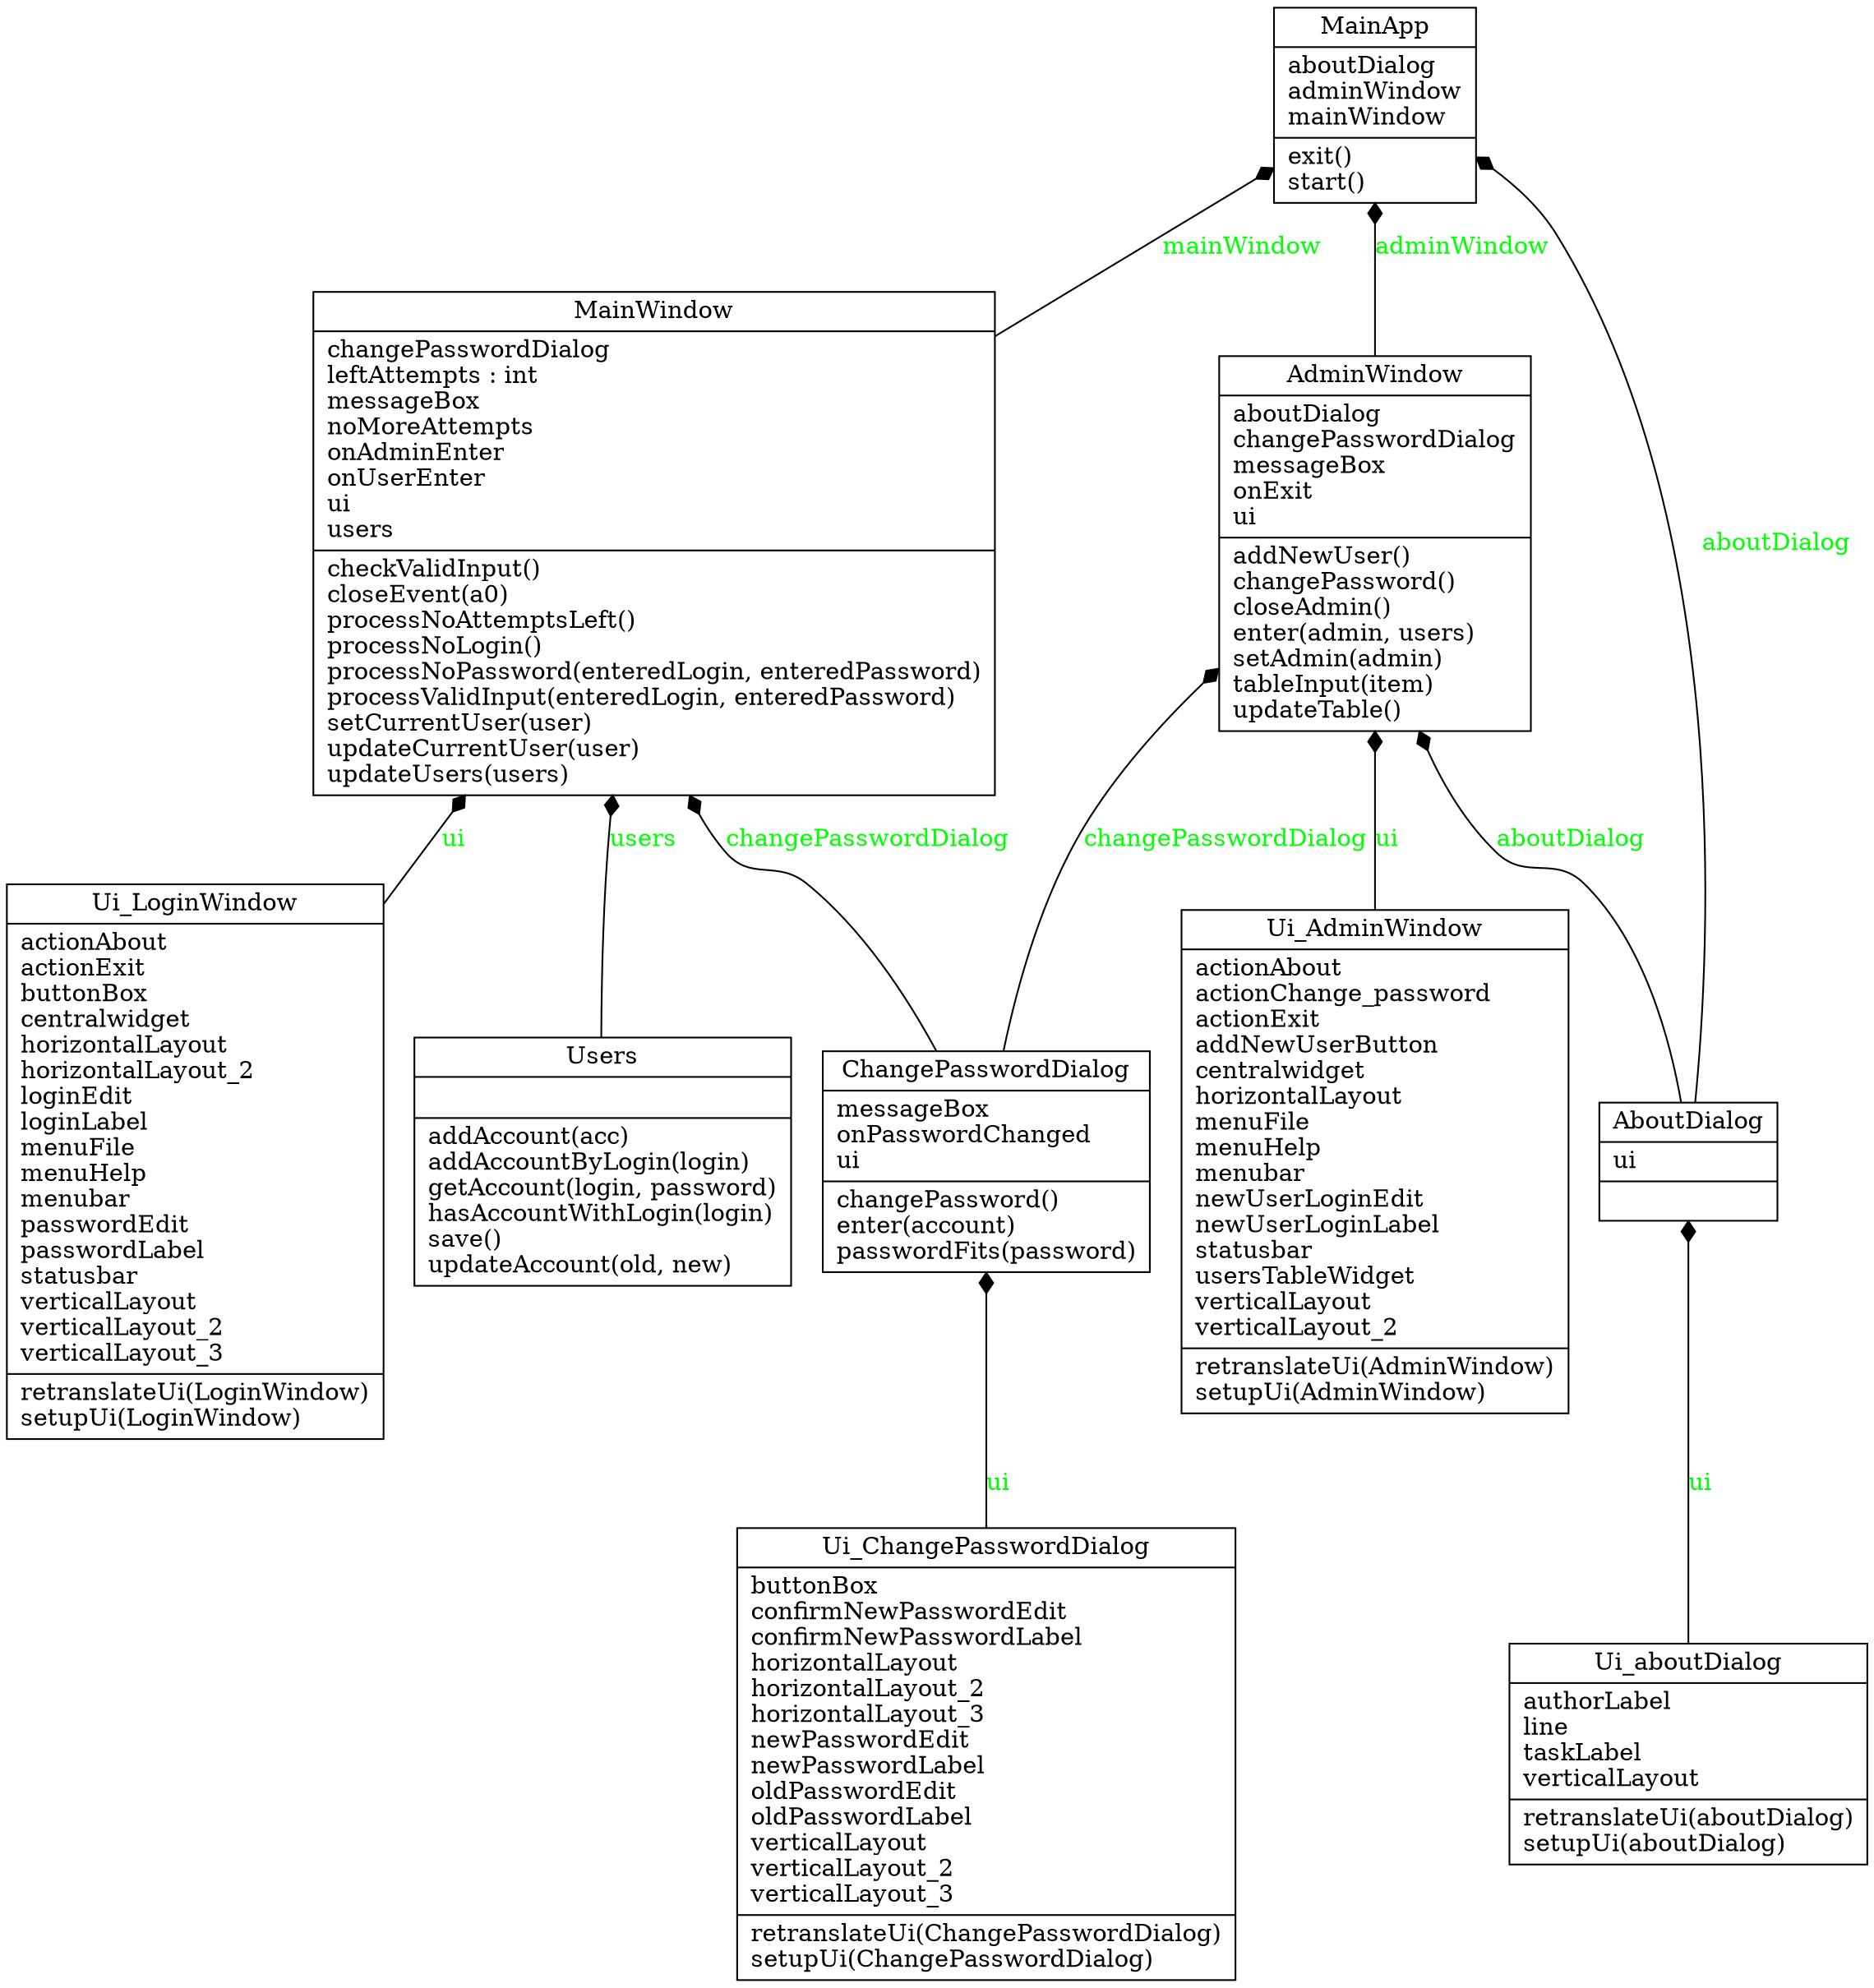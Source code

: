 digraph "classes" {
charset="utf-8"
rankdir=BT
"0" [label="{AboutDialog|ui\l|}", shape="record"];
"1" [label="{AdminWindow|aboutDialog\lchangePasswordDialog\lmessageBox\lonExit\lui\l|addNewUser()\lchangePassword()\lcloseAdmin()\lenter(admin, users)\lsetAdmin(admin)\ltableInput(item)\lupdateTable()\l}", shape="record"];
"2" [label="{ChangePasswordDialog|messageBox\lonPasswordChanged\lui\l|changePassword()\lenter(account)\lpasswordFits(password)\l}", shape="record"];
"3" [label="{MainApp|aboutDialog\ladminWindow\lmainWindow\l|exit()\lstart()\l}", shape="record"];
"4" [label="{MainWindow|changePasswordDialog\lleftAttempts : int\lmessageBox\lnoMoreAttempts\lonAdminEnter\lonUserEnter\lui\lusers\l|checkValidInput()\lcloseEvent(a0)\lprocessNoAttemptsLeft()\lprocessNoLogin()\lprocessNoPassword(enteredLogin, enteredPassword)\lprocessValidInput(enteredLogin, enteredPassword)\lsetCurrentUser(user)\lupdateCurrentUser(user)\lupdateUsers(users)\l}", shape="record"];
"5" [label="{Ui_AdminWindow|actionAbout\lactionChange_password\lactionExit\laddNewUserButton\lcentralwidget\lhorizontalLayout\lmenuFile\lmenuHelp\lmenubar\lnewUserLoginEdit\lnewUserLoginLabel\lstatusbar\lusersTableWidget\lverticalLayout\lverticalLayout_2\l|retranslateUi(AdminWindow)\lsetupUi(AdminWindow)\l}", shape="record"];
"6" [label="{Ui_ChangePasswordDialog|buttonBox\lconfirmNewPasswordEdit\lconfirmNewPasswordLabel\lhorizontalLayout\lhorizontalLayout_2\lhorizontalLayout_3\lnewPasswordEdit\lnewPasswordLabel\loldPasswordEdit\loldPasswordLabel\lverticalLayout\lverticalLayout_2\lverticalLayout_3\l|retranslateUi(ChangePasswordDialog)\lsetupUi(ChangePasswordDialog)\l}", shape="record"];
"7" [label="{Ui_LoginWindow|actionAbout\lactionExit\lbuttonBox\lcentralwidget\lhorizontalLayout\lhorizontalLayout_2\lloginEdit\lloginLabel\lmenuFile\lmenuHelp\lmenubar\lpasswordEdit\lpasswordLabel\lstatusbar\lverticalLayout\lverticalLayout_2\lverticalLayout_3\l|retranslateUi(LoginWindow)\lsetupUi(LoginWindow)\l}", shape="record"];
"8" [label="{Ui_aboutDialog|authorLabel\lline\ltaskLabel\lverticalLayout\l|retranslateUi(aboutDialog)\lsetupUi(aboutDialog)\l}", shape="record"];
"9" [label="{Users|\l|addAccount(acc)\laddAccountByLogin(login)\lgetAccount(login, password)\lhasAccountWithLogin(login)\lsave()\lupdateAccount(old, new)\l}", shape="record"];
"0" -> "1" [arrowhead="diamond", arrowtail="none", fontcolor="green", label="aboutDialog", style="solid"];
"0" -> "3" [arrowhead="diamond", arrowtail="none", fontcolor="green", label="aboutDialog", style="solid"];
"1" -> "3" [arrowhead="diamond", arrowtail="none", fontcolor="green", label="adminWindow", style="solid"];
"2" -> "1" [arrowhead="diamond", arrowtail="none", fontcolor="green", label="changePasswordDialog", style="solid"];
"2" -> "4" [arrowhead="diamond", arrowtail="none", fontcolor="green", label="changePasswordDialog", style="solid"];
"4" -> "3" [arrowhead="diamond", arrowtail="none", fontcolor="green", label="mainWindow", style="solid"];
"5" -> "1" [arrowhead="diamond", arrowtail="none", fontcolor="green", label="ui", style="solid"];
"6" -> "2" [arrowhead="diamond", arrowtail="none", fontcolor="green", label="ui", style="solid"];
"7" -> "4" [arrowhead="diamond", arrowtail="none", fontcolor="green", label="ui", style="solid"];
"8" -> "0" [arrowhead="diamond", arrowtail="none", fontcolor="green", label="ui", style="solid"];
"9" -> "4" [arrowhead="diamond", arrowtail="none", fontcolor="green", label="users", style="solid"];
}
